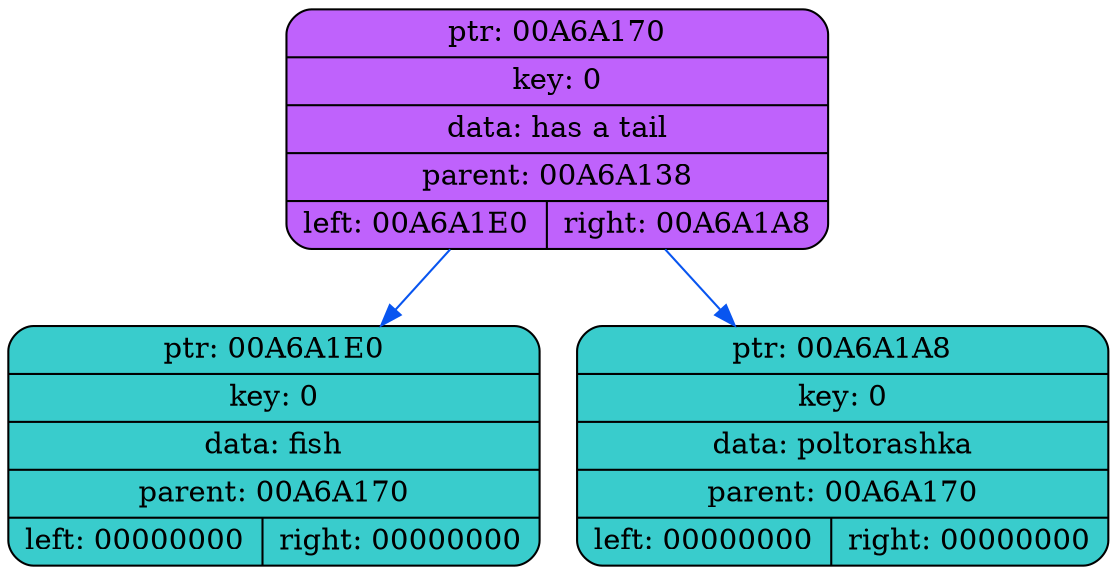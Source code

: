 digraph
{
    rankdir=TP

        node00A6A170[shape=record,style="rounded,filled",fillcolor="#BF62FC",label="{ ptr: 00A6A170 | key: 0 | data: has a tail| parent: 00A6A138| { left: 00A6A1E0 | right: 00A6A1A8 }}"];
    node00A6A170 -> node00A6A1E0[color="#0855F0"]
    node00A6A1E0[shape=record,style="rounded,filled",fillcolor="#39CCCC",label="{ ptr: 00A6A1E0 | key: 0 | data: fish| parent: 00A6A170 | { left: 00000000 | right: 00000000 }}"];
    node00A6A170 -> node00A6A1A8[color="#0855F0"]
    node00A6A1A8[shape=record,style="rounded,filled",fillcolor="#39CCCC",label="{ ptr: 00A6A1A8 | key: 0 | data: poltorashka| parent: 00A6A170 | { left: 00000000 | right: 00000000 }}"];
}